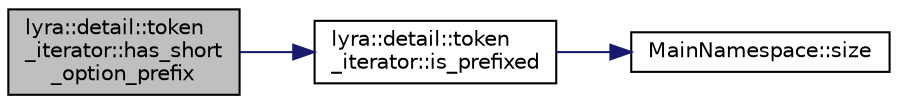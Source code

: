 digraph "lyra::detail::token_iterator::has_short_option_prefix"
{
 // INTERACTIVE_SVG=YES
 // LATEX_PDF_SIZE
  edge [fontname="Helvetica",fontsize="10",labelfontname="Helvetica",labelfontsize="10"];
  node [fontname="Helvetica",fontsize="10",shape=record];
  rankdir="LR";
  Node1 [label="lyra::detail::token\l_iterator::has_short\l_option_prefix",height=0.2,width=0.4,color="black", fillcolor="grey75", style="filled", fontcolor="black",tooltip=" "];
  Node1 -> Node2 [color="midnightblue",fontsize="10",style="solid",fontname="Helvetica"];
  Node2 [label="lyra::detail::token\l_iterator::is_prefixed",height=0.2,width=0.4,color="black", fillcolor="white", style="filled",URL="$classlyra_1_1detail_1_1token__iterator.html#a3f0301c7bb2bfe10f71739a26f9af219",tooltip=" "];
  Node2 -> Node3 [color="midnightblue",fontsize="10",style="solid",fontname="Helvetica"];
  Node3 [label="MainNamespace::size",height=0.2,width=0.4,color="black", fillcolor="white", style="filled",URL="$namespace_main_namespace.html#a8104aa37d7d31758ac725060a96f07d9",tooltip=" "];
}
